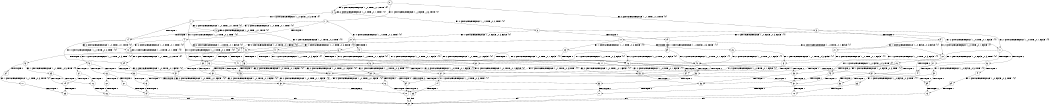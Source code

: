 digraph BCG {
size = "7, 10.5";
center = TRUE;
node [shape = circle];
0 [peripheries = 2];
0 -> 1 [label = "EX !1 !ATOMIC_EXCH_BRANCH (1, +0, FALSE, +0, 3, TRUE) !{0}"];
0 -> 2 [label = "EX !2 !ATOMIC_EXCH_BRANCH (1, +0, TRUE, +0, 1, TRUE) !{0}"];
0 -> 3 [label = "EX !0 !ATOMIC_EXCH_BRANCH (1, +1, TRUE, +0, 2, TRUE) !{0}"];
1 -> 4 [label = "TERMINATE !1"];
1 -> 5 [label = "EX !2 !ATOMIC_EXCH_BRANCH (1, +0, TRUE, +0, 1, TRUE) !{0}"];
1 -> 6 [label = "EX !0 !ATOMIC_EXCH_BRANCH (1, +1, TRUE, +0, 2, TRUE) !{0}"];
2 -> 7 [label = "EX !1 !ATOMIC_EXCH_BRANCH (1, +0, FALSE, +0, 3, TRUE) !{0}"];
2 -> 8 [label = "EX !0 !ATOMIC_EXCH_BRANCH (1, +1, TRUE, +0, 2, TRUE) !{0}"];
2 -> 2 [label = "EX !2 !ATOMIC_EXCH_BRANCH (1, +0, TRUE, +0, 1, TRUE) !{0}"];
3 -> 9 [label = "TERMINATE !0"];
3 -> 10 [label = "EX !1 !ATOMIC_EXCH_BRANCH (1, +0, FALSE, +0, 3, FALSE) !{0}"];
3 -> 11 [label = "EX !2 !ATOMIC_EXCH_BRANCH (1, +0, TRUE, +0, 1, FALSE) !{0}"];
4 -> 12 [label = "EX !2 !ATOMIC_EXCH_BRANCH (1, +0, TRUE, +0, 1, TRUE) !{0}"];
4 -> 13 [label = "EX !0 !ATOMIC_EXCH_BRANCH (1, +1, TRUE, +0, 2, TRUE) !{0}"];
5 -> 14 [label = "TERMINATE !1"];
5 -> 15 [label = "EX !0 !ATOMIC_EXCH_BRANCH (1, +1, TRUE, +0, 2, TRUE) !{0}"];
5 -> 5 [label = "EX !2 !ATOMIC_EXCH_BRANCH (1, +0, TRUE, +0, 1, TRUE) !{0}"];
6 -> 16 [label = "TERMINATE !1"];
6 -> 17 [label = "TERMINATE !0"];
6 -> 18 [label = "EX !2 !ATOMIC_EXCH_BRANCH (1, +0, TRUE, +0, 1, FALSE) !{0}"];
7 -> 14 [label = "TERMINATE !1"];
7 -> 15 [label = "EX !0 !ATOMIC_EXCH_BRANCH (1, +1, TRUE, +0, 2, TRUE) !{0}"];
7 -> 5 [label = "EX !2 !ATOMIC_EXCH_BRANCH (1, +0, TRUE, +0, 1, TRUE) !{0}"];
8 -> 19 [label = "TERMINATE !0"];
8 -> 20 [label = "EX !1 !ATOMIC_EXCH_BRANCH (1, +0, FALSE, +0, 3, FALSE) !{0}"];
8 -> 11 [label = "EX !2 !ATOMIC_EXCH_BRANCH (1, +0, TRUE, +0, 1, FALSE) !{0}"];
9 -> 21 [label = "EX !1 !ATOMIC_EXCH_BRANCH (1, +0, FALSE, +0, 3, FALSE) !{1}"];
9 -> 22 [label = "EX !2 !ATOMIC_EXCH_BRANCH (1, +0, TRUE, +0, 1, FALSE) !{1}"];
10 -> 23 [label = "TERMINATE !0"];
10 -> 24 [label = "EX !2 !ATOMIC_EXCH_BRANCH (1, +0, TRUE, +0, 1, FALSE) !{0}"];
10 -> 25 [label = "EX !1 !ATOMIC_EXCH_BRANCH (1, +1, TRUE, +0, 3, FALSE) !{0}"];
11 -> 26 [label = "TERMINATE !2"];
11 -> 27 [label = "TERMINATE !0"];
11 -> 28 [label = "EX !1 !ATOMIC_EXCH_BRANCH (1, +0, FALSE, +0, 3, TRUE) !{0}"];
12 -> 29 [label = "EX !0 !ATOMIC_EXCH_BRANCH (1, +1, TRUE, +0, 2, TRUE) !{0}"];
12 -> 12 [label = "EX !2 !ATOMIC_EXCH_BRANCH (1, +0, TRUE, +0, 1, TRUE) !{0}"];
13 -> 30 [label = "TERMINATE !0"];
13 -> 31 [label = "EX !2 !ATOMIC_EXCH_BRANCH (1, +0, TRUE, +0, 1, FALSE) !{0}"];
14 -> 29 [label = "EX !0 !ATOMIC_EXCH_BRANCH (1, +1, TRUE, +0, 2, TRUE) !{0}"];
14 -> 12 [label = "EX !2 !ATOMIC_EXCH_BRANCH (1, +0, TRUE, +0, 1, TRUE) !{0}"];
15 -> 32 [label = "TERMINATE !1"];
15 -> 33 [label = "TERMINATE !0"];
15 -> 18 [label = "EX !2 !ATOMIC_EXCH_BRANCH (1, +0, TRUE, +0, 1, FALSE) !{0}"];
16 -> 30 [label = "TERMINATE !0"];
16 -> 31 [label = "EX !2 !ATOMIC_EXCH_BRANCH (1, +0, TRUE, +0, 1, FALSE) !{0}"];
17 -> 34 [label = "TERMINATE !1"];
17 -> 35 [label = "EX !2 !ATOMIC_EXCH_BRANCH (1, +0, TRUE, +0, 1, FALSE) !{1}"];
18 -> 36 [label = "TERMINATE !1"];
18 -> 37 [label = "TERMINATE !2"];
18 -> 38 [label = "TERMINATE !0"];
19 -> 39 [label = "EX !1 !ATOMIC_EXCH_BRANCH (1, +0, FALSE, +0, 3, FALSE) !{1}"];
19 -> 22 [label = "EX !2 !ATOMIC_EXCH_BRANCH (1, +0, TRUE, +0, 1, FALSE) !{1}"];
20 -> 40 [label = "TERMINATE !0"];
20 -> 24 [label = "EX !2 !ATOMIC_EXCH_BRANCH (1, +0, TRUE, +0, 1, FALSE) !{0}"];
20 -> 41 [label = "EX !1 !ATOMIC_EXCH_BRANCH (1, +1, TRUE, +0, 3, FALSE) !{0}"];
21 -> 42 [label = "EX !2 !ATOMIC_EXCH_BRANCH (1, +0, TRUE, +0, 1, FALSE) !{1}"];
21 -> 43 [label = "EX !1 !ATOMIC_EXCH_BRANCH (1, +1, TRUE, +0, 3, FALSE) !{1}"];
22 -> 44 [label = "TERMINATE !2"];
22 -> 45 [label = "EX !1 !ATOMIC_EXCH_BRANCH (1, +0, FALSE, +0, 3, TRUE) !{1}"];
23 -> 42 [label = "EX !2 !ATOMIC_EXCH_BRANCH (1, +0, TRUE, +0, 1, FALSE) !{1}"];
23 -> 43 [label = "EX !1 !ATOMIC_EXCH_BRANCH (1, +1, TRUE, +0, 3, FALSE) !{1}"];
24 -> 46 [label = "TERMINATE !2"];
24 -> 47 [label = "TERMINATE !0"];
24 -> 48 [label = "EX !1 !ATOMIC_EXCH_BRANCH (1, +1, TRUE, +0, 3, TRUE) !{0}"];
25 -> 16 [label = "TERMINATE !1"];
25 -> 17 [label = "TERMINATE !0"];
25 -> 18 [label = "EX !2 !ATOMIC_EXCH_BRANCH (1, +0, TRUE, +0, 1, FALSE) !{0}"];
26 -> 49 [label = "TERMINATE !0"];
26 -> 50 [label = "EX !1 !ATOMIC_EXCH_BRANCH (1, +0, FALSE, +0, 3, TRUE) !{0}"];
27 -> 44 [label = "TERMINATE !2"];
27 -> 45 [label = "EX !1 !ATOMIC_EXCH_BRANCH (1, +0, FALSE, +0, 3, TRUE) !{1}"];
28 -> 36 [label = "TERMINATE !1"];
28 -> 37 [label = "TERMINATE !2"];
28 -> 38 [label = "TERMINATE !0"];
29 -> 51 [label = "TERMINATE !0"];
29 -> 31 [label = "EX !2 !ATOMIC_EXCH_BRANCH (1, +0, TRUE, +0, 1, FALSE) !{0}"];
30 -> 52 [label = "EX !2 !ATOMIC_EXCH_BRANCH (1, +0, TRUE, +0, 1, FALSE) !{2}"];
31 -> 53 [label = "TERMINATE !2"];
31 -> 54 [label = "TERMINATE !0"];
32 -> 51 [label = "TERMINATE !0"];
32 -> 31 [label = "EX !2 !ATOMIC_EXCH_BRANCH (1, +0, TRUE, +0, 1, FALSE) !{0}"];
33 -> 55 [label = "TERMINATE !1"];
33 -> 35 [label = "EX !2 !ATOMIC_EXCH_BRANCH (1, +0, TRUE, +0, 1, FALSE) !{1}"];
34 -> 52 [label = "EX !2 !ATOMIC_EXCH_BRANCH (1, +0, TRUE, +0, 1, FALSE) !{2}"];
35 -> 56 [label = "TERMINATE !1"];
35 -> 57 [label = "TERMINATE !2"];
36 -> 53 [label = "TERMINATE !2"];
36 -> 54 [label = "TERMINATE !0"];
37 -> 58 [label = "TERMINATE !1"];
37 -> 59 [label = "TERMINATE !0"];
38 -> 56 [label = "TERMINATE !1"];
38 -> 57 [label = "TERMINATE !2"];
39 -> 42 [label = "EX !2 !ATOMIC_EXCH_BRANCH (1, +0, TRUE, +0, 1, FALSE) !{1}"];
39 -> 60 [label = "EX !1 !ATOMIC_EXCH_BRANCH (1, +1, TRUE, +0, 3, FALSE) !{1}"];
40 -> 42 [label = "EX !2 !ATOMIC_EXCH_BRANCH (1, +0, TRUE, +0, 1, FALSE) !{1}"];
40 -> 60 [label = "EX !1 !ATOMIC_EXCH_BRANCH (1, +1, TRUE, +0, 3, FALSE) !{1}"];
41 -> 32 [label = "TERMINATE !1"];
41 -> 33 [label = "TERMINATE !0"];
41 -> 18 [label = "EX !2 !ATOMIC_EXCH_BRANCH (1, +0, TRUE, +0, 1, FALSE) !{0}"];
42 -> 61 [label = "TERMINATE !2"];
42 -> 62 [label = "EX !1 !ATOMIC_EXCH_BRANCH (1, +1, TRUE, +0, 3, TRUE) !{1}"];
43 -> 34 [label = "TERMINATE !1"];
43 -> 35 [label = "EX !2 !ATOMIC_EXCH_BRANCH (1, +0, TRUE, +0, 1, FALSE) !{1}"];
44 -> 63 [label = "EX !1 !ATOMIC_EXCH_BRANCH (1, +0, FALSE, +0, 3, TRUE) !{1}"];
45 -> 56 [label = "TERMINATE !1"];
45 -> 57 [label = "TERMINATE !2"];
46 -> 64 [label = "TERMINATE !0"];
46 -> 65 [label = "EX !1 !ATOMIC_EXCH_BRANCH (1, +1, TRUE, +0, 3, TRUE) !{0}"];
47 -> 61 [label = "TERMINATE !2"];
47 -> 62 [label = "EX !1 !ATOMIC_EXCH_BRANCH (1, +1, TRUE, +0, 3, TRUE) !{1}"];
48 -> 66 [label = "TERMINATE !1"];
48 -> 67 [label = "TERMINATE !2"];
48 -> 68 [label = "TERMINATE !0"];
49 -> 69 [label = "EX !1 !ATOMIC_EXCH_BRANCH (1, +0, FALSE, +0, 3, TRUE) !{2}"];
50 -> 58 [label = "TERMINATE !1"];
50 -> 59 [label = "TERMINATE !0"];
51 -> 52 [label = "EX !2 !ATOMIC_EXCH_BRANCH (1, +0, TRUE, +0, 1, FALSE) !{2}"];
52 -> 70 [label = "TERMINATE !2"];
53 -> 71 [label = "TERMINATE !0"];
54 -> 70 [label = "TERMINATE !2"];
55 -> 52 [label = "EX !2 !ATOMIC_EXCH_BRANCH (1, +0, TRUE, +0, 1, FALSE) !{2}"];
56 -> 70 [label = "TERMINATE !2"];
57 -> 72 [label = "TERMINATE !1"];
58 -> 71 [label = "TERMINATE !0"];
59 -> 73 [label = "TERMINATE !1"];
60 -> 55 [label = "TERMINATE !1"];
60 -> 35 [label = "EX !2 !ATOMIC_EXCH_BRANCH (1, +0, TRUE, +0, 1, FALSE) !{1}"];
61 -> 74 [label = "EX !1 !ATOMIC_EXCH_BRANCH (1, +1, TRUE, +0, 3, TRUE) !{1}"];
62 -> 75 [label = "TERMINATE !1"];
62 -> 76 [label = "TERMINATE !2"];
63 -> 72 [label = "TERMINATE !1"];
64 -> 77 [label = "EX !1 !ATOMIC_EXCH_BRANCH (1, +1, TRUE, +0, 3, TRUE) !{2}"];
65 -> 78 [label = "TERMINATE !1"];
65 -> 79 [label = "TERMINATE !0"];
66 -> 80 [label = "TERMINATE !2"];
66 -> 81 [label = "TERMINATE !0"];
67 -> 78 [label = "TERMINATE !1"];
67 -> 79 [label = "TERMINATE !0"];
68 -> 75 [label = "TERMINATE !1"];
68 -> 76 [label = "TERMINATE !2"];
69 -> 73 [label = "TERMINATE !1"];
70 -> 82 [label = "exit"];
71 -> 82 [label = "exit"];
72 -> 82 [label = "exit"];
73 -> 82 [label = "exit"];
74 -> 83 [label = "TERMINATE !1"];
75 -> 84 [label = "TERMINATE !2"];
76 -> 83 [label = "TERMINATE !1"];
77 -> 85 [label = "TERMINATE !1"];
78 -> 86 [label = "TERMINATE !0"];
79 -> 85 [label = "TERMINATE !1"];
80 -> 86 [label = "TERMINATE !0"];
81 -> 84 [label = "TERMINATE !2"];
83 -> 82 [label = "exit"];
84 -> 82 [label = "exit"];
85 -> 82 [label = "exit"];
86 -> 82 [label = "exit"];
}

